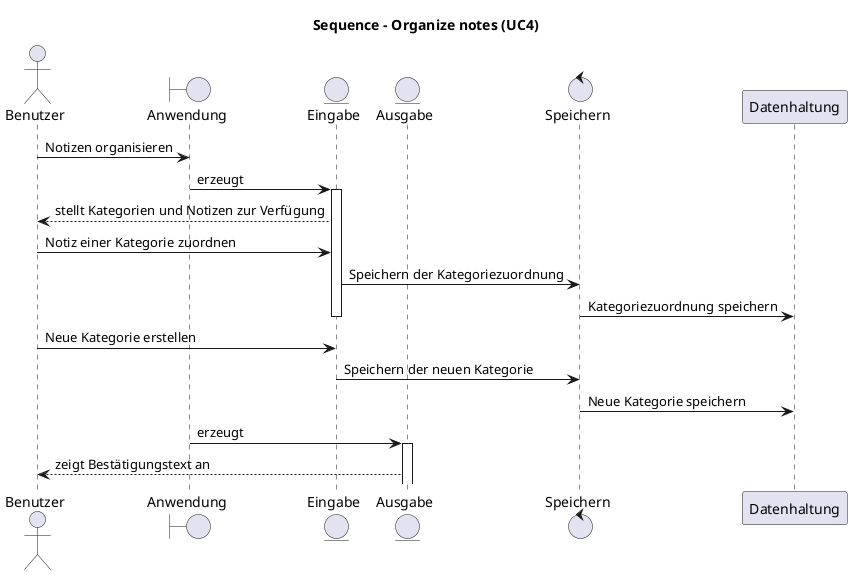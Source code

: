 @startuml l2-uc4-organize-notes

title Sequence - Organize notes (UC4)

actor "Benutzer" as user
boundary "Anwendung" as winforms
entity "Eingabe" as input
entity "Ausgabe" as output
control "Speichern" as service
participant "Datenhaltung" as repository

user -> winforms : Notizen organisieren
winforms -> input : erzeugt
activate input
input --> user : stellt Kategorien und Notizen zur Verfügung
user -> input : Notiz einer Kategorie zuordnen
input -> service : Speichern der Kategoriezuordnung
service -> repository : Kategoriezuordnung speichern
deactivate input
user -> input : Neue Kategorie erstellen
input -> service : Speichern der neuen Kategorie
service -> repository : Neue Kategorie speichern
deactivate input
winforms -> output : erzeugt
activate output
output --> user : zeigt Bestätigungstext an

@enduml
